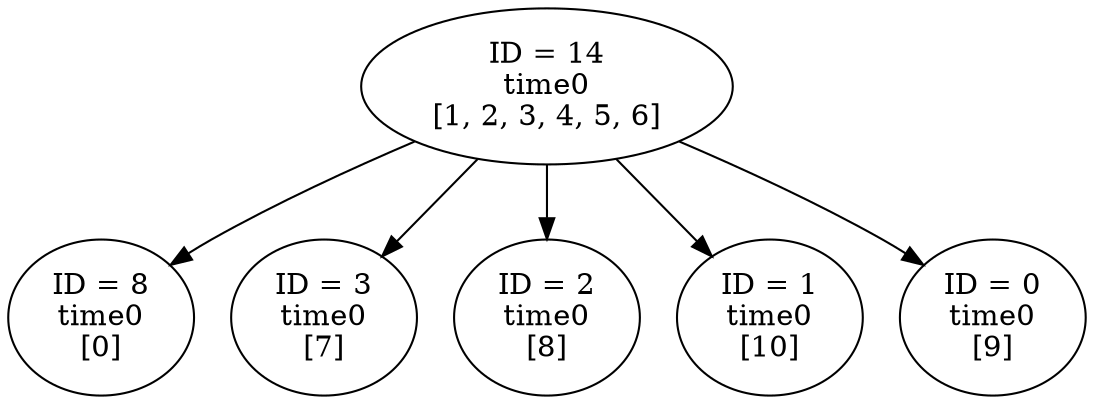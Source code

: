 // sccGraph0
digraph {
	8 [label="ID = 8
time0
[0]"]
	3 [label="ID = 3
time0
[7]"]
	2 [label="ID = 2
time0
[8]"]
	1 [label="ID = 1
time0
[10]"]
	0 [label="ID = 0
time0
[9]"]
	14 [label="ID = 14
time0
[1, 2, 3, 4, 5, 6]"]
	14 -> 8
	14 -> 3
	14 -> 2
	14 -> 1
	14 -> 0
}
